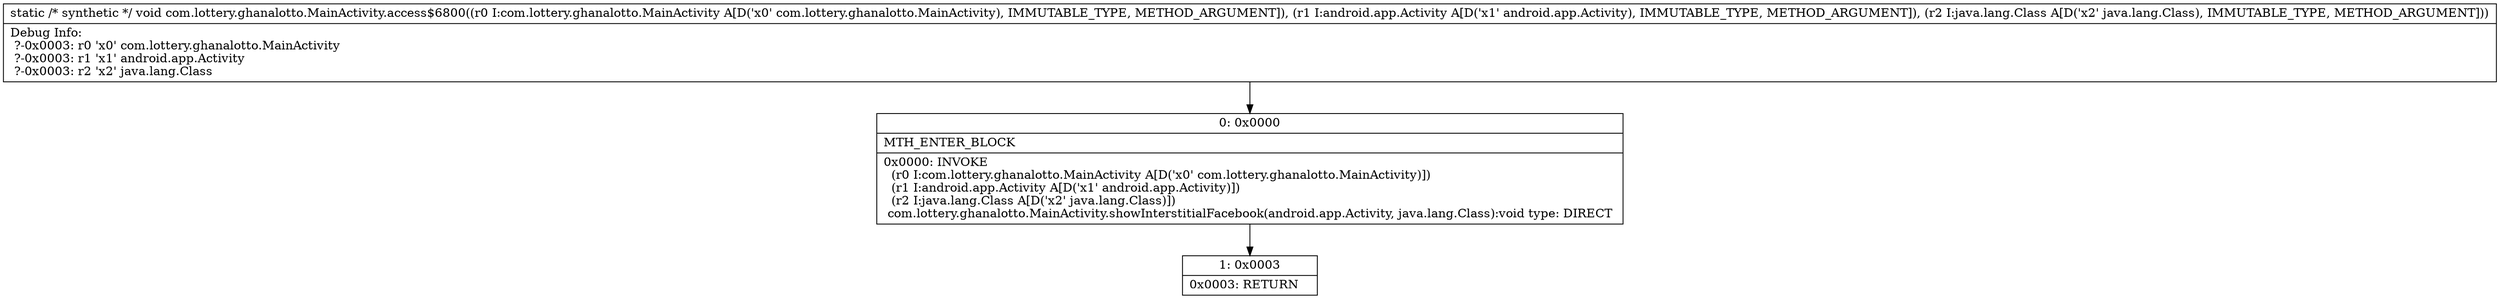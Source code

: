digraph "CFG forcom.lottery.ghanalotto.MainActivity.access$6800(Lcom\/lottery\/ghanalotto\/MainActivity;Landroid\/app\/Activity;Ljava\/lang\/Class;)V" {
Node_0 [shape=record,label="{0\:\ 0x0000|MTH_ENTER_BLOCK\l|0x0000: INVOKE  \l  (r0 I:com.lottery.ghanalotto.MainActivity A[D('x0' com.lottery.ghanalotto.MainActivity)])\l  (r1 I:android.app.Activity A[D('x1' android.app.Activity)])\l  (r2 I:java.lang.Class A[D('x2' java.lang.Class)])\l com.lottery.ghanalotto.MainActivity.showInterstitialFacebook(android.app.Activity, java.lang.Class):void type: DIRECT \l}"];
Node_1 [shape=record,label="{1\:\ 0x0003|0x0003: RETURN   \l}"];
MethodNode[shape=record,label="{static \/* synthetic *\/ void com.lottery.ghanalotto.MainActivity.access$6800((r0 I:com.lottery.ghanalotto.MainActivity A[D('x0' com.lottery.ghanalotto.MainActivity), IMMUTABLE_TYPE, METHOD_ARGUMENT]), (r1 I:android.app.Activity A[D('x1' android.app.Activity), IMMUTABLE_TYPE, METHOD_ARGUMENT]), (r2 I:java.lang.Class A[D('x2' java.lang.Class), IMMUTABLE_TYPE, METHOD_ARGUMENT]))  | Debug Info:\l  ?\-0x0003: r0 'x0' com.lottery.ghanalotto.MainActivity\l  ?\-0x0003: r1 'x1' android.app.Activity\l  ?\-0x0003: r2 'x2' java.lang.Class\l}"];
MethodNode -> Node_0;
Node_0 -> Node_1;
}

